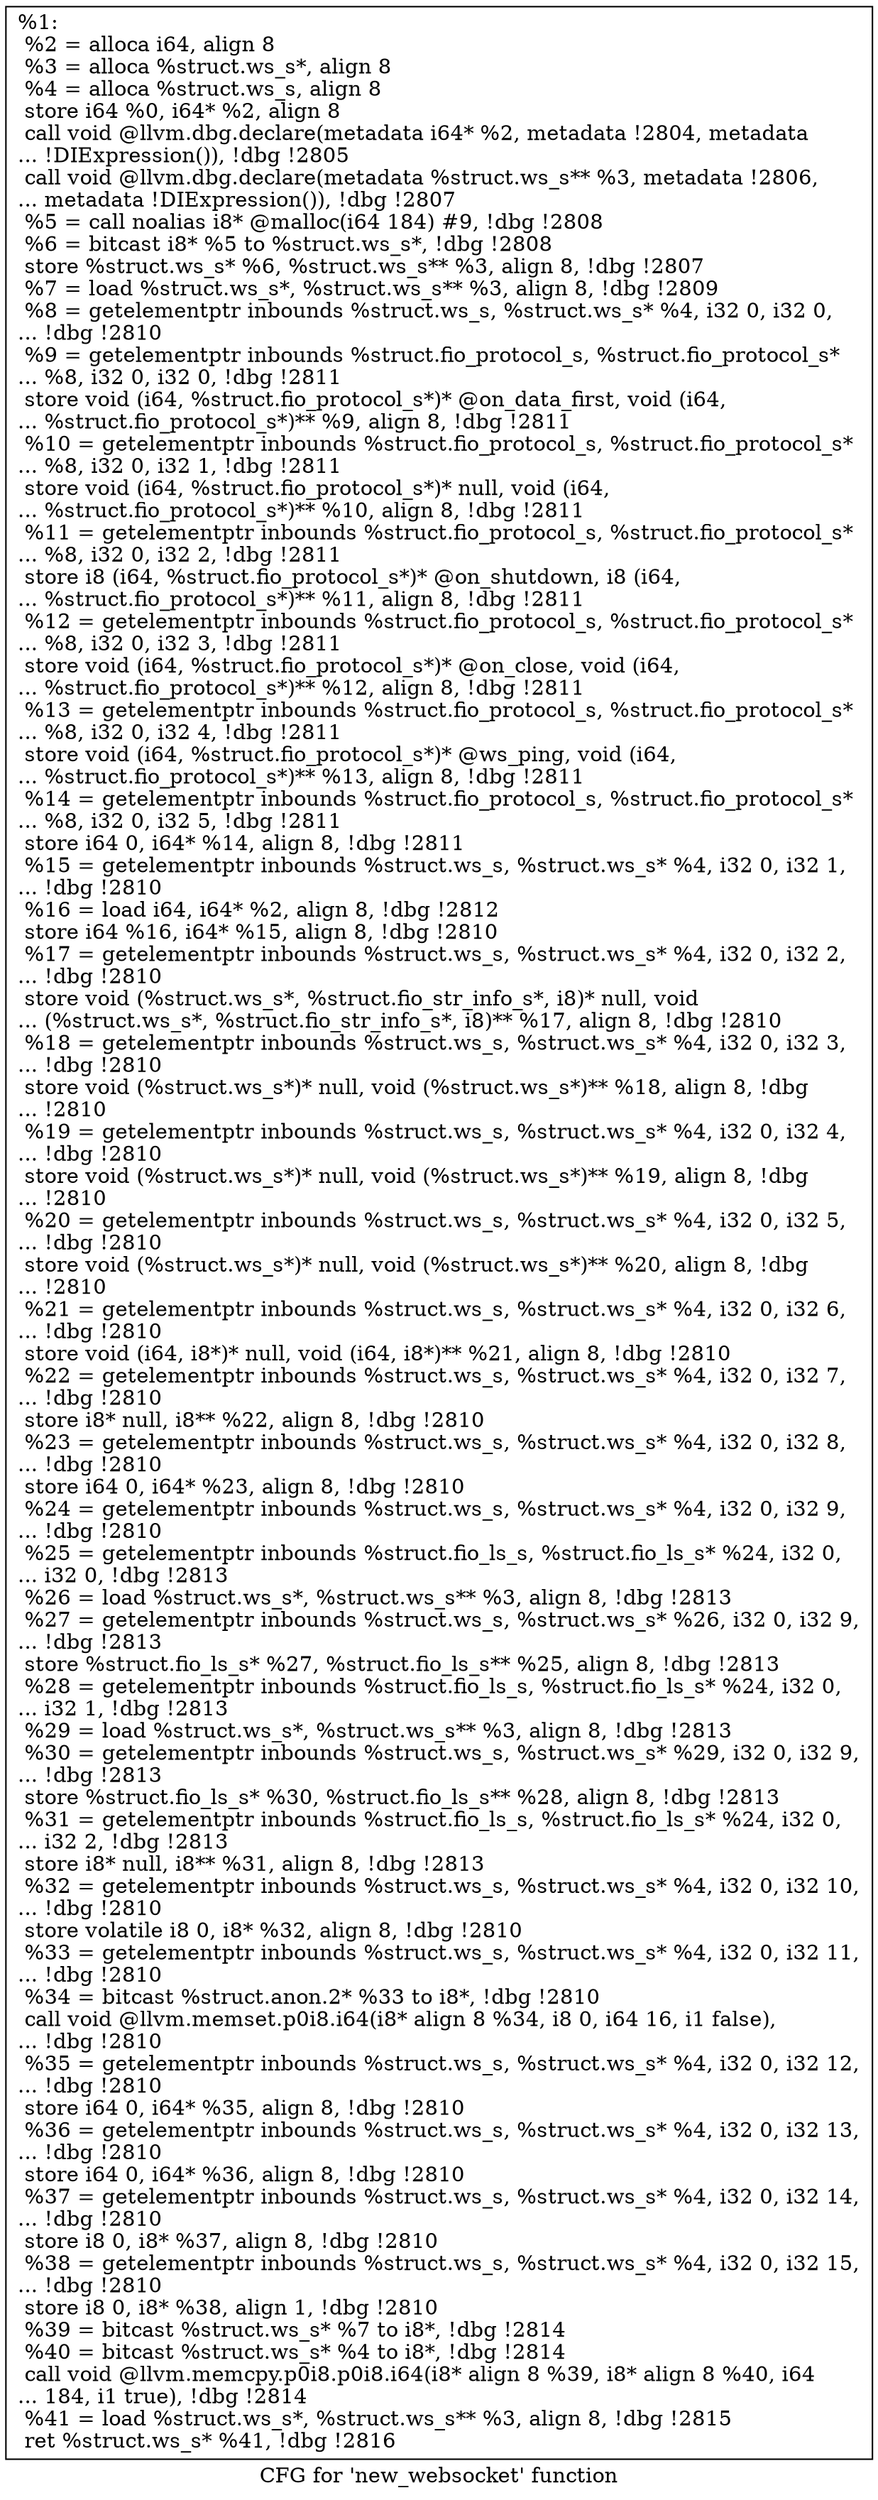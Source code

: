 digraph "CFG for 'new_websocket' function" {
	label="CFG for 'new_websocket' function";

	Node0x556852577360 [shape=record,label="{%1:\l  %2 = alloca i64, align 8\l  %3 = alloca %struct.ws_s*, align 8\l  %4 = alloca %struct.ws_s, align 8\l  store i64 %0, i64* %2, align 8\l  call void @llvm.dbg.declare(metadata i64* %2, metadata !2804, metadata\l... !DIExpression()), !dbg !2805\l  call void @llvm.dbg.declare(metadata %struct.ws_s** %3, metadata !2806,\l... metadata !DIExpression()), !dbg !2807\l  %5 = call noalias i8* @malloc(i64 184) #9, !dbg !2808\l  %6 = bitcast i8* %5 to %struct.ws_s*, !dbg !2808\l  store %struct.ws_s* %6, %struct.ws_s** %3, align 8, !dbg !2807\l  %7 = load %struct.ws_s*, %struct.ws_s** %3, align 8, !dbg !2809\l  %8 = getelementptr inbounds %struct.ws_s, %struct.ws_s* %4, i32 0, i32 0,\l... !dbg !2810\l  %9 = getelementptr inbounds %struct.fio_protocol_s, %struct.fio_protocol_s*\l... %8, i32 0, i32 0, !dbg !2811\l  store void (i64, %struct.fio_protocol_s*)* @on_data_first, void (i64,\l... %struct.fio_protocol_s*)** %9, align 8, !dbg !2811\l  %10 = getelementptr inbounds %struct.fio_protocol_s, %struct.fio_protocol_s*\l... %8, i32 0, i32 1, !dbg !2811\l  store void (i64, %struct.fio_protocol_s*)* null, void (i64,\l... %struct.fio_protocol_s*)** %10, align 8, !dbg !2811\l  %11 = getelementptr inbounds %struct.fio_protocol_s, %struct.fio_protocol_s*\l... %8, i32 0, i32 2, !dbg !2811\l  store i8 (i64, %struct.fio_protocol_s*)* @on_shutdown, i8 (i64,\l... %struct.fio_protocol_s*)** %11, align 8, !dbg !2811\l  %12 = getelementptr inbounds %struct.fio_protocol_s, %struct.fio_protocol_s*\l... %8, i32 0, i32 3, !dbg !2811\l  store void (i64, %struct.fio_protocol_s*)* @on_close, void (i64,\l... %struct.fio_protocol_s*)** %12, align 8, !dbg !2811\l  %13 = getelementptr inbounds %struct.fio_protocol_s, %struct.fio_protocol_s*\l... %8, i32 0, i32 4, !dbg !2811\l  store void (i64, %struct.fio_protocol_s*)* @ws_ping, void (i64,\l... %struct.fio_protocol_s*)** %13, align 8, !dbg !2811\l  %14 = getelementptr inbounds %struct.fio_protocol_s, %struct.fio_protocol_s*\l... %8, i32 0, i32 5, !dbg !2811\l  store i64 0, i64* %14, align 8, !dbg !2811\l  %15 = getelementptr inbounds %struct.ws_s, %struct.ws_s* %4, i32 0, i32 1,\l... !dbg !2810\l  %16 = load i64, i64* %2, align 8, !dbg !2812\l  store i64 %16, i64* %15, align 8, !dbg !2810\l  %17 = getelementptr inbounds %struct.ws_s, %struct.ws_s* %4, i32 0, i32 2,\l... !dbg !2810\l  store void (%struct.ws_s*, %struct.fio_str_info_s*, i8)* null, void\l... (%struct.ws_s*, %struct.fio_str_info_s*, i8)** %17, align 8, !dbg !2810\l  %18 = getelementptr inbounds %struct.ws_s, %struct.ws_s* %4, i32 0, i32 3,\l... !dbg !2810\l  store void (%struct.ws_s*)* null, void (%struct.ws_s*)** %18, align 8, !dbg\l... !2810\l  %19 = getelementptr inbounds %struct.ws_s, %struct.ws_s* %4, i32 0, i32 4,\l... !dbg !2810\l  store void (%struct.ws_s*)* null, void (%struct.ws_s*)** %19, align 8, !dbg\l... !2810\l  %20 = getelementptr inbounds %struct.ws_s, %struct.ws_s* %4, i32 0, i32 5,\l... !dbg !2810\l  store void (%struct.ws_s*)* null, void (%struct.ws_s*)** %20, align 8, !dbg\l... !2810\l  %21 = getelementptr inbounds %struct.ws_s, %struct.ws_s* %4, i32 0, i32 6,\l... !dbg !2810\l  store void (i64, i8*)* null, void (i64, i8*)** %21, align 8, !dbg !2810\l  %22 = getelementptr inbounds %struct.ws_s, %struct.ws_s* %4, i32 0, i32 7,\l... !dbg !2810\l  store i8* null, i8** %22, align 8, !dbg !2810\l  %23 = getelementptr inbounds %struct.ws_s, %struct.ws_s* %4, i32 0, i32 8,\l... !dbg !2810\l  store i64 0, i64* %23, align 8, !dbg !2810\l  %24 = getelementptr inbounds %struct.ws_s, %struct.ws_s* %4, i32 0, i32 9,\l... !dbg !2810\l  %25 = getelementptr inbounds %struct.fio_ls_s, %struct.fio_ls_s* %24, i32 0,\l... i32 0, !dbg !2813\l  %26 = load %struct.ws_s*, %struct.ws_s** %3, align 8, !dbg !2813\l  %27 = getelementptr inbounds %struct.ws_s, %struct.ws_s* %26, i32 0, i32 9,\l... !dbg !2813\l  store %struct.fio_ls_s* %27, %struct.fio_ls_s** %25, align 8, !dbg !2813\l  %28 = getelementptr inbounds %struct.fio_ls_s, %struct.fio_ls_s* %24, i32 0,\l... i32 1, !dbg !2813\l  %29 = load %struct.ws_s*, %struct.ws_s** %3, align 8, !dbg !2813\l  %30 = getelementptr inbounds %struct.ws_s, %struct.ws_s* %29, i32 0, i32 9,\l... !dbg !2813\l  store %struct.fio_ls_s* %30, %struct.fio_ls_s** %28, align 8, !dbg !2813\l  %31 = getelementptr inbounds %struct.fio_ls_s, %struct.fio_ls_s* %24, i32 0,\l... i32 2, !dbg !2813\l  store i8* null, i8** %31, align 8, !dbg !2813\l  %32 = getelementptr inbounds %struct.ws_s, %struct.ws_s* %4, i32 0, i32 10,\l... !dbg !2810\l  store volatile i8 0, i8* %32, align 8, !dbg !2810\l  %33 = getelementptr inbounds %struct.ws_s, %struct.ws_s* %4, i32 0, i32 11,\l... !dbg !2810\l  %34 = bitcast %struct.anon.2* %33 to i8*, !dbg !2810\l  call void @llvm.memset.p0i8.i64(i8* align 8 %34, i8 0, i64 16, i1 false),\l... !dbg !2810\l  %35 = getelementptr inbounds %struct.ws_s, %struct.ws_s* %4, i32 0, i32 12,\l... !dbg !2810\l  store i64 0, i64* %35, align 8, !dbg !2810\l  %36 = getelementptr inbounds %struct.ws_s, %struct.ws_s* %4, i32 0, i32 13,\l... !dbg !2810\l  store i64 0, i64* %36, align 8, !dbg !2810\l  %37 = getelementptr inbounds %struct.ws_s, %struct.ws_s* %4, i32 0, i32 14,\l... !dbg !2810\l  store i8 0, i8* %37, align 8, !dbg !2810\l  %38 = getelementptr inbounds %struct.ws_s, %struct.ws_s* %4, i32 0, i32 15,\l... !dbg !2810\l  store i8 0, i8* %38, align 1, !dbg !2810\l  %39 = bitcast %struct.ws_s* %7 to i8*, !dbg !2814\l  %40 = bitcast %struct.ws_s* %4 to i8*, !dbg !2814\l  call void @llvm.memcpy.p0i8.p0i8.i64(i8* align 8 %39, i8* align 8 %40, i64\l... 184, i1 true), !dbg !2814\l  %41 = load %struct.ws_s*, %struct.ws_s** %3, align 8, !dbg !2815\l  ret %struct.ws_s* %41, !dbg !2816\l}"];
}

